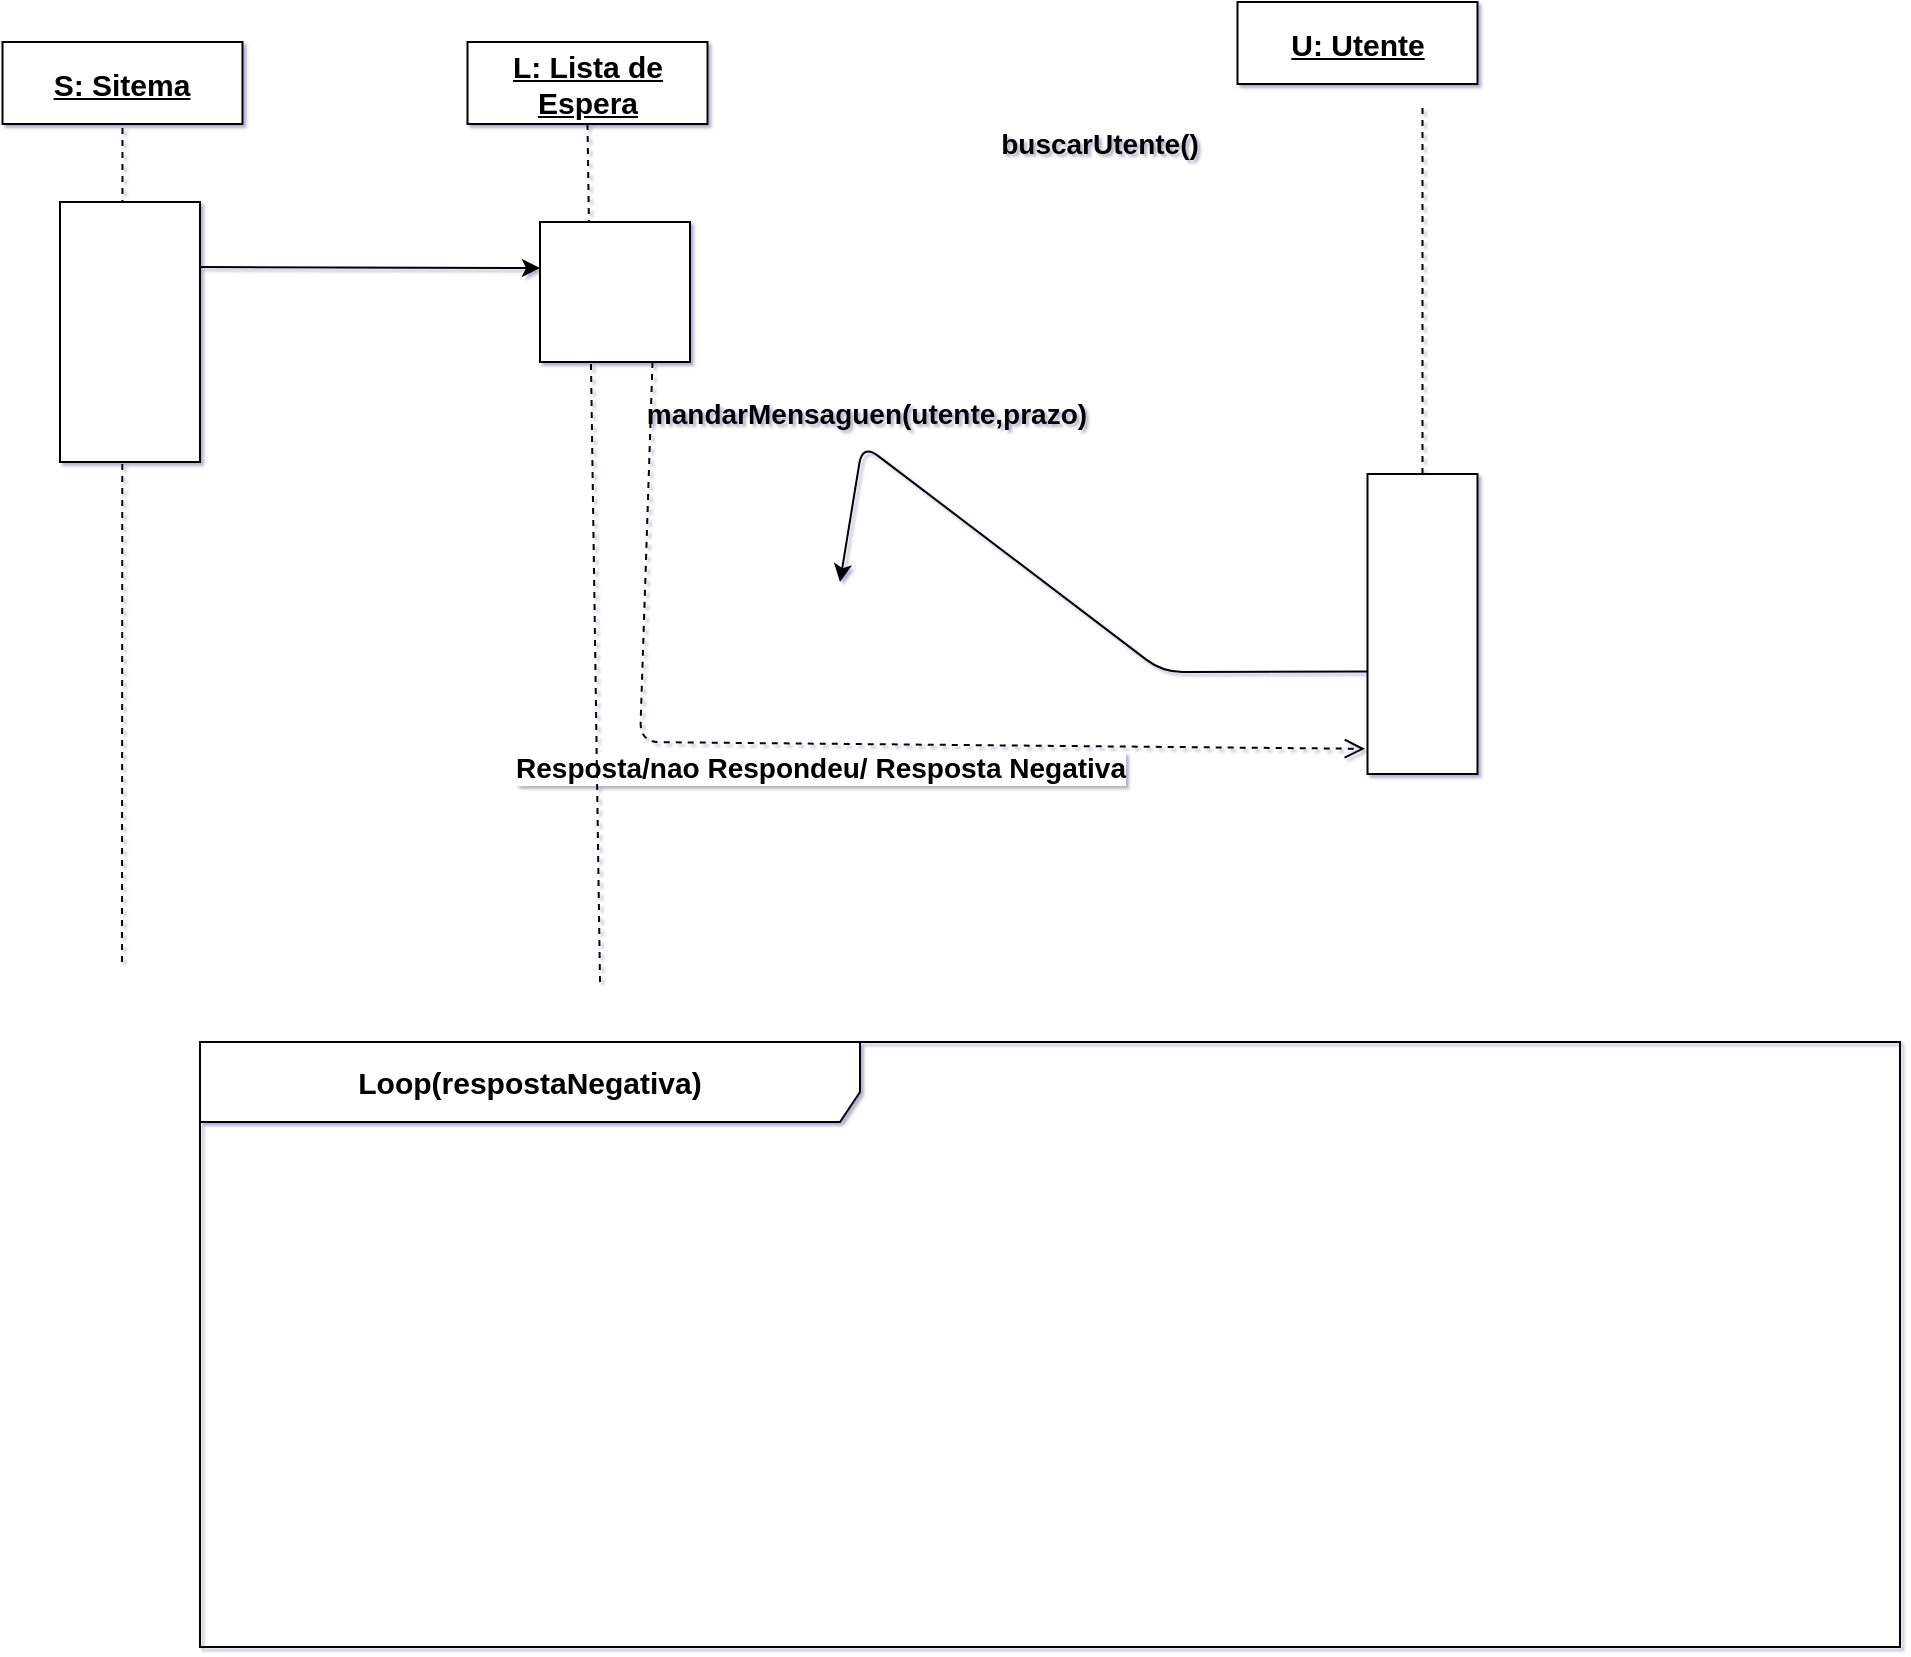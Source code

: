 <mxfile version="14.2.4" type="device"><diagram id="jkh-D11zbrZSaZodJWb8" name="Page-1"><mxGraphModel dx="1221" dy="645" grid="1" gridSize="10" guides="1" tooltips="1" connect="1" arrows="1" fold="1" page="1" pageScale="1" pageWidth="1169" pageHeight="827" math="0" shadow="1"><root><mxCell id="0"/><mxCell id="1" parent="0"/><mxCell id="oQV6uXSuwJ7wA1GF_ZGe-1" value="&lt;font style=&quot;font-size: 15px&quot;&gt;&lt;b&gt;Loop(respostaNegativa)&lt;/b&gt;&lt;/font&gt;" style="shape=umlFrame;whiteSpace=wrap;html=1;strokeColor=#000000;fillColor=#ffffff;fontSize=14;width=330;height=40;" parent="1" vertex="1"><mxGeometry x="220" y="570" width="850" height="302.5" as="geometry"/></mxCell><mxCell id="oQV6uXSuwJ7wA1GF_ZGe-3" value="L: Lista de Espera" style="text;html=1;align=center;verticalAlign=middle;whiteSpace=wrap;rounded=0;fontStyle=5;fillColor=#ffffff;strokeColor=#000000;fontSize=15;" parent="1" vertex="1"><mxGeometry x="353.75" y="70" width="120" height="41" as="geometry"/></mxCell><mxCell id="oQV6uXSuwJ7wA1GF_ZGe-5" value="" style="rounded=0;whiteSpace=wrap;html=1;strokeColor=#000000;fillColor=#ffffff;fontSize=14;" parent="1" vertex="1"><mxGeometry x="803.75" y="286" width="55" height="150" as="geometry"/></mxCell><mxCell id="oQV6uXSuwJ7wA1GF_ZGe-8" value="buscarUtente()" style="text;html=1;strokeColor=none;fillColor=none;align=center;verticalAlign=middle;whiteSpace=wrap;rounded=0;fontStyle=1;fontSize=14;" parent="1" vertex="1"><mxGeometry x="610" y="111" width="120" height="20" as="geometry"/></mxCell><mxCell id="oQV6uXSuwJ7wA1GF_ZGe-10" value="" style="endArrow=classic;html=1;fontSize=14;exitX=0;exitY=0.658;exitDx=0;exitDy=0;exitPerimeter=0;" parent="1" source="oQV6uXSuwJ7wA1GF_ZGe-5" edge="1"><mxGeometry width="50" height="50" relative="1" as="geometry"><mxPoint x="601.25" y="186" as="sourcePoint"/><mxPoint x="540" y="340" as="targetPoint"/><Array as="points"><mxPoint x="701.25" y="385"/><mxPoint x="551.25" y="271"/></Array></mxGeometry></mxCell><mxCell id="oQV6uXSuwJ7wA1GF_ZGe-11" value="&lt;b&gt;Resposta/nao Respondeu/ Resposta Negativa&lt;/b&gt;" style="html=1;verticalAlign=bottom;endArrow=open;dashed=1;endSize=8;fontSize=14;entryX=-0.024;entryY=0.916;entryDx=0;entryDy=0;entryPerimeter=0;exitX=0.75;exitY=1;exitDx=0;exitDy=0;" parent="1" source="oQV6uXSuwJ7wA1GF_ZGe-13" target="oQV6uXSuwJ7wA1GF_ZGe-5" edge="1"><mxGeometry x="0.014" y="-23" relative="1" as="geometry"><mxPoint x="411.25" y="186" as="sourcePoint"/><mxPoint x="591.25" y="156" as="targetPoint"/><Array as="points"><mxPoint x="440" y="420"/></Array><mxPoint as="offset"/></mxGeometry></mxCell><mxCell id="oQV6uXSuwJ7wA1GF_ZGe-12" value="mandarMensaguen(utente,prazo)" style="text;html=1;strokeColor=none;fillColor=none;align=center;verticalAlign=middle;whiteSpace=wrap;rounded=0;fontStyle=1;fontSize=14;" parent="1" vertex="1"><mxGeometry x="436.25" y="246" width="235" height="20" as="geometry"/></mxCell><mxCell id="oQV6uXSuwJ7wA1GF_ZGe-15" value="U: Utente" style="text;html=1;align=center;verticalAlign=middle;whiteSpace=wrap;rounded=0;fontStyle=5;fillColor=#ffffff;strokeColor=#000000;fontSize=15;" parent="1" vertex="1"><mxGeometry x="738.75" y="50" width="120" height="41" as="geometry"/></mxCell><mxCell id="oQV6uXSuwJ7wA1GF_ZGe-16" value="" style="endArrow=none;dashed=1;html=1;entryX=0.5;entryY=1;entryDx=0;entryDy=0;" parent="1" target="oQV6uXSuwJ7wA1GF_ZGe-3" edge="1"><mxGeometry width="50" height="50" relative="1" as="geometry"><mxPoint x="420" y="540" as="sourcePoint"/><mxPoint x="510" y="280" as="targetPoint"/></mxGeometry></mxCell><mxCell id="oQV6uXSuwJ7wA1GF_ZGe-17" value="S: Sitema" style="text;html=1;align=center;verticalAlign=middle;whiteSpace=wrap;rounded=0;fontStyle=5;fillColor=#ffffff;strokeColor=#000000;fontSize=15;" parent="1" vertex="1"><mxGeometry x="121.25" y="70" width="120" height="41" as="geometry"/></mxCell><mxCell id="oQV6uXSuwJ7wA1GF_ZGe-18" value="" style="endArrow=none;dashed=1;html=1;entryX=0.5;entryY=1;entryDx=0;entryDy=0;exitX=0.5;exitY=0;exitDx=0;exitDy=0;" parent="1" source="oQV6uXSuwJ7wA1GF_ZGe-5" edge="1"><mxGeometry width="50" height="50" relative="1" as="geometry"><mxPoint x="831.75" y="165" as="sourcePoint"/><mxPoint x="831.25" y="100" as="targetPoint"/></mxGeometry></mxCell><mxCell id="oQV6uXSuwJ7wA1GF_ZGe-13" value="" style="rounded=0;whiteSpace=wrap;html=1;strokeColor=#000000;fillColor=#ffffff;fontSize=14;" parent="1" vertex="1"><mxGeometry x="390" y="160" width="75" height="70" as="geometry"/></mxCell><mxCell id="3PAvWmSu8z5UoSFeT-ru-1" value="" style="endArrow=classic;html=1;exitX=1;exitY=0.25;exitDx=0;exitDy=0;" edge="1" parent="1" source="oQV6uXSuwJ7wA1GF_ZGe-7"><mxGeometry width="50" height="50" relative="1" as="geometry"><mxPoint x="570" y="320" as="sourcePoint"/><mxPoint x="390" y="183" as="targetPoint"/></mxGeometry></mxCell><mxCell id="3PAvWmSu8z5UoSFeT-ru-2" value="" style="endArrow=none;dashed=1;html=1;entryX=0.5;entryY=1;entryDx=0;entryDy=0;" edge="1" parent="1" target="oQV6uXSuwJ7wA1GF_ZGe-17"><mxGeometry width="50" height="50" relative="1" as="geometry"><mxPoint x="181" y="530" as="sourcePoint"/><mxPoint x="620" y="270" as="targetPoint"/></mxGeometry></mxCell><mxCell id="oQV6uXSuwJ7wA1GF_ZGe-7" value="" style="rounded=0;whiteSpace=wrap;html=1;" parent="1" vertex="1"><mxGeometry x="150" y="150" width="70" height="130" as="geometry"/></mxCell></root></mxGraphModel></diagram></mxfile>